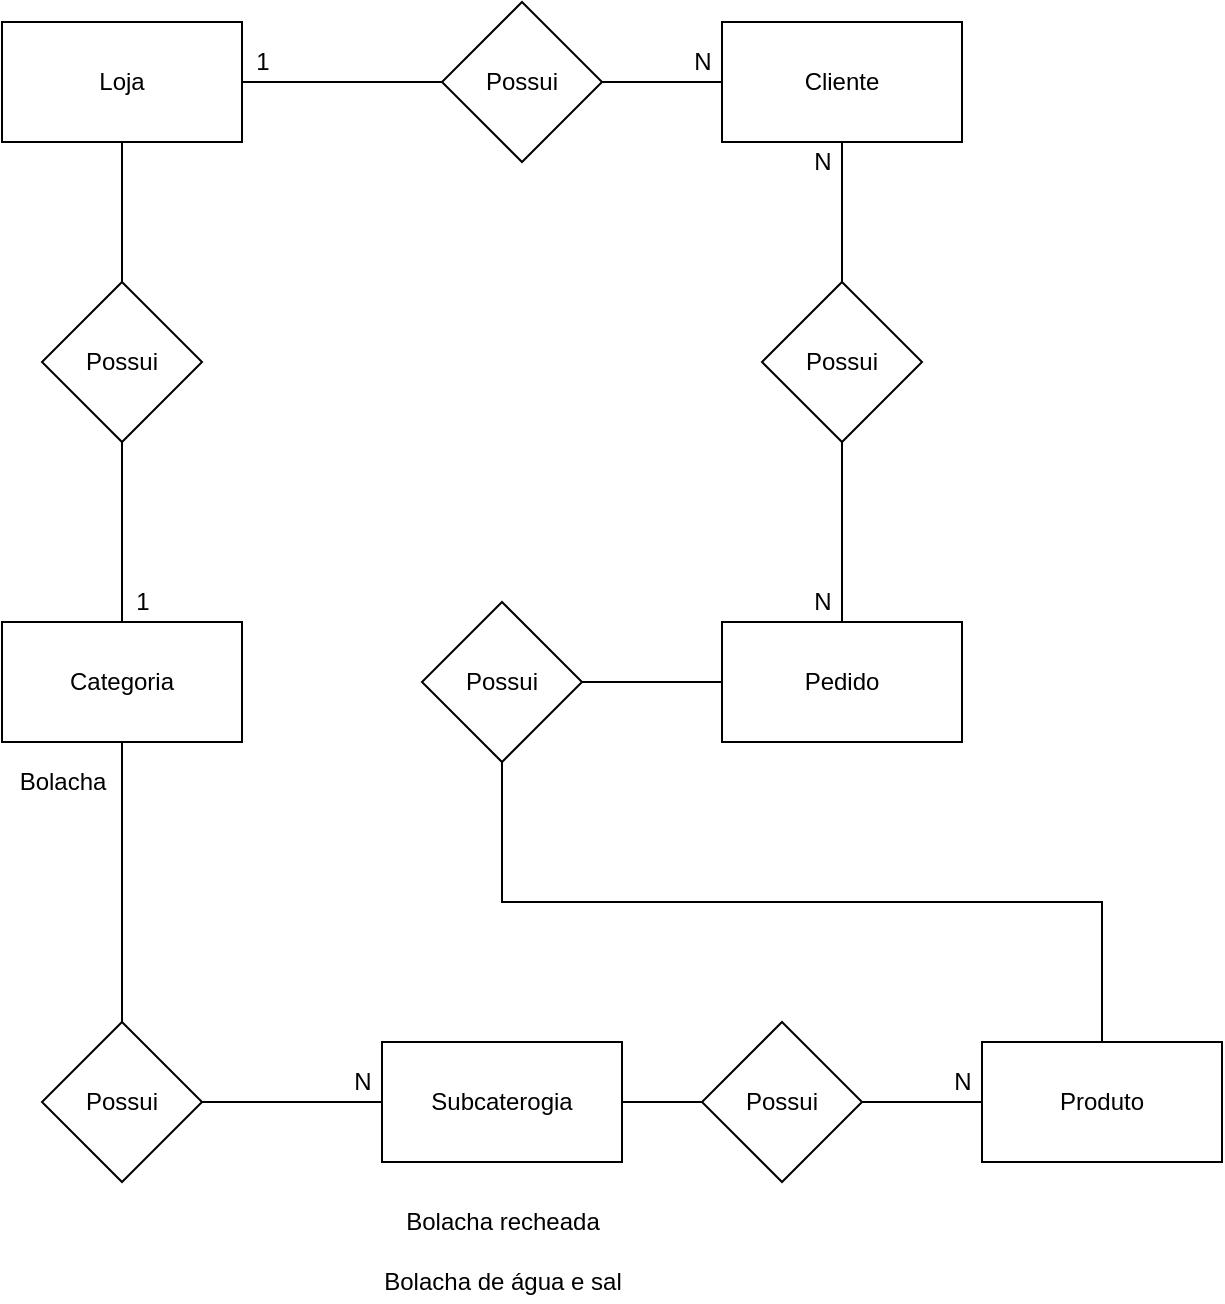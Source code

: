<mxfile version="14.4.2" type="device"><diagram id="4_qTYubP5-sMRr-ItQiJ" name="Página-1"><mxGraphModel dx="1240" dy="643" grid="1" gridSize="10" guides="1" tooltips="1" connect="1" arrows="1" fold="1" page="1" pageScale="1" pageWidth="827" pageHeight="1169" math="0" shadow="0"><root><mxCell id="0"/><mxCell id="1" parent="0"/><mxCell id="COx2cx2EKJ0e541S9zk8-5" value="" style="edgeStyle=orthogonalEdgeStyle;rounded=0;orthogonalLoop=1;jettySize=auto;html=1;endArrow=none;endFill=0;" edge="1" parent="1" source="COx2cx2EKJ0e541S9zk8-1" target="COx2cx2EKJ0e541S9zk8-4"><mxGeometry relative="1" as="geometry"/></mxCell><mxCell id="COx2cx2EKJ0e541S9zk8-23" value="" style="edgeStyle=orthogonalEdgeStyle;rounded=0;orthogonalLoop=1;jettySize=auto;html=1;endArrow=none;endFill=0;" edge="1" parent="1" source="COx2cx2EKJ0e541S9zk8-1" target="COx2cx2EKJ0e541S9zk8-22"><mxGeometry relative="1" as="geometry"/></mxCell><mxCell id="COx2cx2EKJ0e541S9zk8-1" value="&lt;font style=&quot;vertical-align: inherit&quot;&gt;&lt;font style=&quot;vertical-align: inherit&quot;&gt;Loja&lt;/font&gt;&lt;/font&gt;" style="rounded=0;whiteSpace=wrap;html=1;" vertex="1" parent="1"><mxGeometry x="110" y="70" width="120" height="60" as="geometry"/></mxCell><mxCell id="COx2cx2EKJ0e541S9zk8-7" value="" style="edgeStyle=orthogonalEdgeStyle;rounded=0;orthogonalLoop=1;jettySize=auto;html=1;endArrow=none;endFill=0;" edge="1" parent="1" source="COx2cx2EKJ0e541S9zk8-4" target="COx2cx2EKJ0e541S9zk8-6"><mxGeometry relative="1" as="geometry"/></mxCell><mxCell id="COx2cx2EKJ0e541S9zk8-4" value="Possui" style="rhombus;whiteSpace=wrap;html=1;rounded=0;" vertex="1" parent="1"><mxGeometry x="130" y="200" width="80" height="80" as="geometry"/></mxCell><mxCell id="COx2cx2EKJ0e541S9zk8-9" value="" style="edgeStyle=orthogonalEdgeStyle;rounded=0;orthogonalLoop=1;jettySize=auto;html=1;endArrow=none;endFill=0;" edge="1" parent="1" source="COx2cx2EKJ0e541S9zk8-6" target="COx2cx2EKJ0e541S9zk8-8"><mxGeometry relative="1" as="geometry"/></mxCell><mxCell id="COx2cx2EKJ0e541S9zk8-6" value="Categoria" style="whiteSpace=wrap;html=1;rounded=0;" vertex="1" parent="1"><mxGeometry x="110" y="370" width="120" height="60" as="geometry"/></mxCell><mxCell id="COx2cx2EKJ0e541S9zk8-8" value="Possui" style="rhombus;whiteSpace=wrap;html=1;rounded=0;" vertex="1" parent="1"><mxGeometry x="130" y="570" width="80" height="80" as="geometry"/></mxCell><mxCell id="COx2cx2EKJ0e541S9zk8-15" value="" style="edgeStyle=orthogonalEdgeStyle;rounded=0;orthogonalLoop=1;jettySize=auto;html=1;endArrow=none;endFill=0;" edge="1" parent="1" source="COx2cx2EKJ0e541S9zk8-10" target="COx2cx2EKJ0e541S9zk8-14"><mxGeometry relative="1" as="geometry"/></mxCell><mxCell id="COx2cx2EKJ0e541S9zk8-10" value="Subcaterogia" style="whiteSpace=wrap;html=1;rounded=0;" vertex="1" parent="1"><mxGeometry x="300" y="580" width="120" height="60" as="geometry"/></mxCell><mxCell id="COx2cx2EKJ0e541S9zk8-12" value="Produto" style="whiteSpace=wrap;html=1;rounded=0;" vertex="1" parent="1"><mxGeometry x="600" y="580" width="120" height="60" as="geometry"/></mxCell><mxCell id="COx2cx2EKJ0e541S9zk8-16" value="" style="edgeStyle=orthogonalEdgeStyle;rounded=0;orthogonalLoop=1;jettySize=auto;html=1;endArrow=none;endFill=0;" edge="1" parent="1" source="COx2cx2EKJ0e541S9zk8-14" target="COx2cx2EKJ0e541S9zk8-12"><mxGeometry relative="1" as="geometry"/></mxCell><mxCell id="COx2cx2EKJ0e541S9zk8-14" value="Possui" style="rhombus;whiteSpace=wrap;html=1;rounded=0;" vertex="1" parent="1"><mxGeometry x="460" y="570" width="80" height="80" as="geometry"/></mxCell><mxCell id="COx2cx2EKJ0e541S9zk8-17" value="Bolacha" style="text;html=1;align=center;verticalAlign=middle;resizable=0;points=[];autosize=1;" vertex="1" parent="1"><mxGeometry x="110" y="440" width="60" height="20" as="geometry"/></mxCell><mxCell id="COx2cx2EKJ0e541S9zk8-18" value="Bolacha recheada" style="text;html=1;align=center;verticalAlign=middle;resizable=0;points=[];autosize=1;" vertex="1" parent="1"><mxGeometry x="305" y="660" width="110" height="20" as="geometry"/></mxCell><mxCell id="COx2cx2EKJ0e541S9zk8-19" value="Bolacha de água e sal" style="text;html=1;align=center;verticalAlign=middle;resizable=0;points=[];autosize=1;" vertex="1" parent="1"><mxGeometry x="295" y="690" width="130" height="20" as="geometry"/></mxCell><mxCell id="COx2cx2EKJ0e541S9zk8-27" value="" style="edgeStyle=orthogonalEdgeStyle;rounded=0;orthogonalLoop=1;jettySize=auto;html=1;endArrow=none;endFill=0;" edge="1" parent="1" source="COx2cx2EKJ0e541S9zk8-22" target="COx2cx2EKJ0e541S9zk8-26"><mxGeometry relative="1" as="geometry"/></mxCell><mxCell id="COx2cx2EKJ0e541S9zk8-22" value="Possui" style="rhombus;whiteSpace=wrap;html=1;rounded=0;" vertex="1" parent="1"><mxGeometry x="330" y="60" width="80" height="80" as="geometry"/></mxCell><mxCell id="COx2cx2EKJ0e541S9zk8-29" value="" style="edgeStyle=orthogonalEdgeStyle;rounded=0;orthogonalLoop=1;jettySize=auto;html=1;endArrow=none;endFill=0;" edge="1" parent="1" source="COx2cx2EKJ0e541S9zk8-26" target="COx2cx2EKJ0e541S9zk8-28"><mxGeometry relative="1" as="geometry"/></mxCell><mxCell id="COx2cx2EKJ0e541S9zk8-26" value="Cliente" style="whiteSpace=wrap;html=1;rounded=0;" vertex="1" parent="1"><mxGeometry x="470" y="70" width="120" height="60" as="geometry"/></mxCell><mxCell id="COx2cx2EKJ0e541S9zk8-33" value="" style="edgeStyle=orthogonalEdgeStyle;rounded=0;orthogonalLoop=1;jettySize=auto;html=1;endArrow=none;endFill=0;" edge="1" parent="1" source="COx2cx2EKJ0e541S9zk8-28" target="COx2cx2EKJ0e541S9zk8-32"><mxGeometry relative="1" as="geometry"/></mxCell><mxCell id="COx2cx2EKJ0e541S9zk8-28" value="Possui" style="rhombus;whiteSpace=wrap;html=1;rounded=0;" vertex="1" parent="1"><mxGeometry x="490" y="200" width="80" height="80" as="geometry"/></mxCell><mxCell id="COx2cx2EKJ0e541S9zk8-35" value="" style="edgeStyle=orthogonalEdgeStyle;rounded=0;orthogonalLoop=1;jettySize=auto;html=1;endArrow=none;endFill=0;" edge="1" parent="1" source="COx2cx2EKJ0e541S9zk8-32" target="COx2cx2EKJ0e541S9zk8-34"><mxGeometry relative="1" as="geometry"/></mxCell><mxCell id="COx2cx2EKJ0e541S9zk8-32" value="Pedido" style="whiteSpace=wrap;html=1;rounded=0;" vertex="1" parent="1"><mxGeometry x="470" y="370" width="120" height="60" as="geometry"/></mxCell><mxCell id="COx2cx2EKJ0e541S9zk8-44" style="edgeStyle=orthogonalEdgeStyle;rounded=0;orthogonalLoop=1;jettySize=auto;html=1;entryX=0.5;entryY=0;entryDx=0;entryDy=0;endArrow=none;endFill=0;" edge="1" parent="1" source="COx2cx2EKJ0e541S9zk8-34" target="COx2cx2EKJ0e541S9zk8-12"><mxGeometry relative="1" as="geometry"><Array as="points"><mxPoint x="360" y="510"/><mxPoint x="660" y="510"/></Array></mxGeometry></mxCell><mxCell id="COx2cx2EKJ0e541S9zk8-34" value="Possui" style="rhombus;whiteSpace=wrap;html=1;rounded=0;" vertex="1" parent="1"><mxGeometry x="320" y="360" width="80" height="80" as="geometry"/></mxCell><mxCell id="COx2cx2EKJ0e541S9zk8-37" value="1" style="text;html=1;align=center;verticalAlign=middle;resizable=0;points=[];autosize=1;" vertex="1" parent="1"><mxGeometry x="230" y="80" width="20" height="20" as="geometry"/></mxCell><mxCell id="COx2cx2EKJ0e541S9zk8-38" value="N" style="text;html=1;align=center;verticalAlign=middle;resizable=0;points=[];autosize=1;" vertex="1" parent="1"><mxGeometry x="450" y="80" width="20" height="20" as="geometry"/></mxCell><mxCell id="COx2cx2EKJ0e541S9zk8-39" value="1" style="text;html=1;align=center;verticalAlign=middle;resizable=0;points=[];autosize=1;" vertex="1" parent="1"><mxGeometry x="170" y="350" width="20" height="20" as="geometry"/></mxCell><mxCell id="COx2cx2EKJ0e541S9zk8-41" value="N" style="text;html=1;align=center;verticalAlign=middle;resizable=0;points=[];autosize=1;" vertex="1" parent="1"><mxGeometry x="580" y="590" width="20" height="20" as="geometry"/></mxCell><mxCell id="COx2cx2EKJ0e541S9zk8-42" value="N" style="text;html=1;align=center;verticalAlign=middle;resizable=0;points=[];autosize=1;" vertex="1" parent="1"><mxGeometry x="510" y="350" width="20" height="20" as="geometry"/></mxCell><mxCell id="COx2cx2EKJ0e541S9zk8-40" value="N" style="text;html=1;align=center;verticalAlign=middle;resizable=0;points=[];autosize=1;" vertex="1" parent="1"><mxGeometry x="280" y="590" width="20" height="20" as="geometry"/></mxCell><mxCell id="COx2cx2EKJ0e541S9zk8-43" value="" style="edgeStyle=orthogonalEdgeStyle;rounded=0;orthogonalLoop=1;jettySize=auto;html=1;endArrow=none;endFill=0;" edge="1" parent="1" source="COx2cx2EKJ0e541S9zk8-8" target="COx2cx2EKJ0e541S9zk8-10"><mxGeometry relative="1" as="geometry"><mxPoint x="210" y="610" as="sourcePoint"/><mxPoint x="300" y="610" as="targetPoint"/><Array as="points"><mxPoint x="280" y="610"/><mxPoint x="280" y="610"/></Array></mxGeometry></mxCell><mxCell id="COx2cx2EKJ0e541S9zk8-45" value="N" style="text;html=1;align=center;verticalAlign=middle;resizable=0;points=[];autosize=1;" vertex="1" parent="1"><mxGeometry x="510" y="130" width="20" height="20" as="geometry"/></mxCell></root></mxGraphModel></diagram></mxfile>